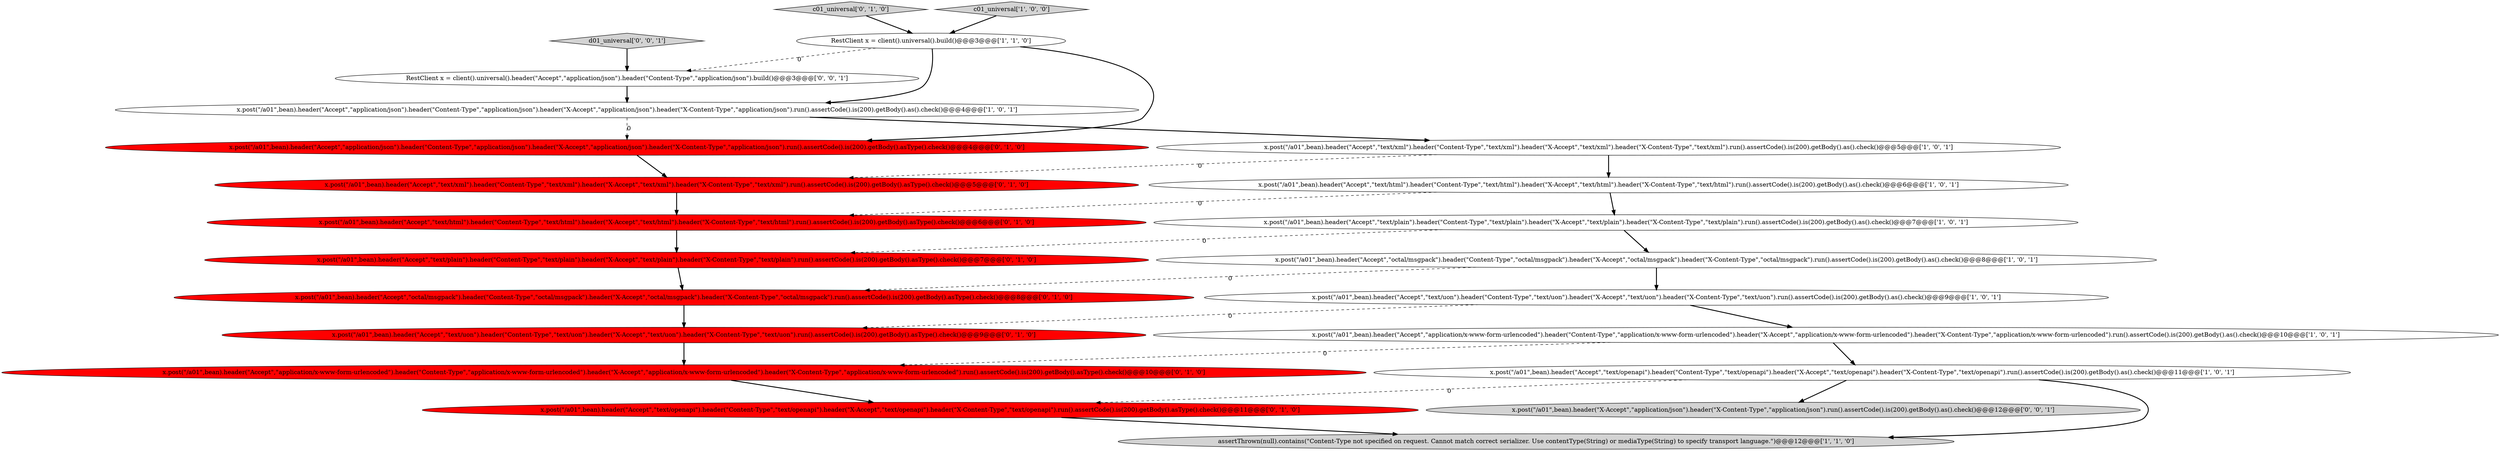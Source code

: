 digraph {
5 [style = filled, label = "RestClient x = client().universal().build()@@@3@@@['1', '1', '0']", fillcolor = white, shape = ellipse image = "AAA0AAABBB1BBB"];
10 [style = filled, label = "x.post(\"/a01\",bean).header(\"Accept\",\"text/plain\").header(\"Content-Type\",\"text/plain\").header(\"X-Accept\",\"text/plain\").header(\"X-Content-Type\",\"text/plain\").run().assertCode().is(200).getBody().as().check()@@@7@@@['1', '0', '1']", fillcolor = white, shape = ellipse image = "AAA0AAABBB1BBB"];
4 [style = filled, label = "assertThrown(null).contains(\"Content-Type not specified on request. Cannot match correct serializer. Use contentType(String) or mediaType(String) to specify transport language.\")@@@12@@@['1', '1', '0']", fillcolor = lightgray, shape = ellipse image = "AAA0AAABBB1BBB"];
6 [style = filled, label = "x.post(\"/a01\",bean).header(\"Accept\",\"octal/msgpack\").header(\"Content-Type\",\"octal/msgpack\").header(\"X-Accept\",\"octal/msgpack\").header(\"X-Content-Type\",\"octal/msgpack\").run().assertCode().is(200).getBody().as().check()@@@8@@@['1', '0', '1']", fillcolor = white, shape = ellipse image = "AAA0AAABBB1BBB"];
18 [style = filled, label = "x.post(\"/a01\",bean).header(\"Accept\",\"application/json\").header(\"Content-Type\",\"application/json\").header(\"X-Accept\",\"application/json\").header(\"X-Content-Type\",\"application/json\").run().assertCode().is(200).getBody().asType().check()@@@4@@@['0', '1', '0']", fillcolor = red, shape = ellipse image = "AAA1AAABBB2BBB"];
19 [style = filled, label = "x.post(\"/a01\",bean).header(\"Accept\",\"octal/msgpack\").header(\"Content-Type\",\"octal/msgpack\").header(\"X-Accept\",\"octal/msgpack\").header(\"X-Content-Type\",\"octal/msgpack\").run().assertCode().is(200).getBody().asType().check()@@@8@@@['0', '1', '0']", fillcolor = red, shape = ellipse image = "AAA1AAABBB2BBB"];
14 [style = filled, label = "x.post(\"/a01\",bean).header(\"Accept\",\"text/uon\").header(\"Content-Type\",\"text/uon\").header(\"X-Accept\",\"text/uon\").header(\"X-Content-Type\",\"text/uon\").run().assertCode().is(200).getBody().asType().check()@@@9@@@['0', '1', '0']", fillcolor = red, shape = ellipse image = "AAA1AAABBB2BBB"];
16 [style = filled, label = "x.post(\"/a01\",bean).header(\"Accept\",\"application/x-www-form-urlencoded\").header(\"Content-Type\",\"application/x-www-form-urlencoded\").header(\"X-Accept\",\"application/x-www-form-urlencoded\").header(\"X-Content-Type\",\"application/x-www-form-urlencoded\").run().assertCode().is(200).getBody().asType().check()@@@10@@@['0', '1', '0']", fillcolor = red, shape = ellipse image = "AAA1AAABBB2BBB"];
12 [style = filled, label = "x.post(\"/a01\",bean).header(\"Accept\",\"text/plain\").header(\"Content-Type\",\"text/plain\").header(\"X-Accept\",\"text/plain\").header(\"X-Content-Type\",\"text/plain\").run().assertCode().is(200).getBody().asType().check()@@@7@@@['0', '1', '0']", fillcolor = red, shape = ellipse image = "AAA1AAABBB2BBB"];
22 [style = filled, label = "x.post(\"/a01\",bean).header(\"X-Accept\",\"application/json\").header(\"X-Content-Type\",\"application/json\").run().assertCode().is(200).getBody().as().check()@@@12@@@['0', '0', '1']", fillcolor = lightgray, shape = ellipse image = "AAA0AAABBB3BBB"];
11 [style = filled, label = "x.post(\"/a01\",bean).header(\"Accept\",\"text/openapi\").header(\"Content-Type\",\"text/openapi\").header(\"X-Accept\",\"text/openapi\").header(\"X-Content-Type\",\"text/openapi\").run().assertCode().is(200).getBody().asType().check()@@@11@@@['0', '1', '0']", fillcolor = red, shape = ellipse image = "AAA1AAABBB2BBB"];
21 [style = filled, label = "d01_universal['0', '0', '1']", fillcolor = lightgray, shape = diamond image = "AAA0AAABBB3BBB"];
13 [style = filled, label = "c01_universal['0', '1', '0']", fillcolor = lightgray, shape = diamond image = "AAA0AAABBB2BBB"];
3 [style = filled, label = "x.post(\"/a01\",bean).header(\"Accept\",\"text/html\").header(\"Content-Type\",\"text/html\").header(\"X-Accept\",\"text/html\").header(\"X-Content-Type\",\"text/html\").run().assertCode().is(200).getBody().as().check()@@@6@@@['1', '0', '1']", fillcolor = white, shape = ellipse image = "AAA0AAABBB1BBB"];
17 [style = filled, label = "x.post(\"/a01\",bean).header(\"Accept\",\"text/xml\").header(\"Content-Type\",\"text/xml\").header(\"X-Accept\",\"text/xml\").header(\"X-Content-Type\",\"text/xml\").run().assertCode().is(200).getBody().asType().check()@@@5@@@['0', '1', '0']", fillcolor = red, shape = ellipse image = "AAA1AAABBB2BBB"];
2 [style = filled, label = "x.post(\"/a01\",bean).header(\"Accept\",\"text/xml\").header(\"Content-Type\",\"text/xml\").header(\"X-Accept\",\"text/xml\").header(\"X-Content-Type\",\"text/xml\").run().assertCode().is(200).getBody().as().check()@@@5@@@['1', '0', '1']", fillcolor = white, shape = ellipse image = "AAA0AAABBB1BBB"];
9 [style = filled, label = "x.post(\"/a01\",bean).header(\"Accept\",\"application/x-www-form-urlencoded\").header(\"Content-Type\",\"application/x-www-form-urlencoded\").header(\"X-Accept\",\"application/x-www-form-urlencoded\").header(\"X-Content-Type\",\"application/x-www-form-urlencoded\").run().assertCode().is(200).getBody().as().check()@@@10@@@['1', '0', '1']", fillcolor = white, shape = ellipse image = "AAA0AAABBB1BBB"];
15 [style = filled, label = "x.post(\"/a01\",bean).header(\"Accept\",\"text/html\").header(\"Content-Type\",\"text/html\").header(\"X-Accept\",\"text/html\").header(\"X-Content-Type\",\"text/html\").run().assertCode().is(200).getBody().asType().check()@@@6@@@['0', '1', '0']", fillcolor = red, shape = ellipse image = "AAA1AAABBB2BBB"];
0 [style = filled, label = "x.post(\"/a01\",bean).header(\"Accept\",\"text/uon\").header(\"Content-Type\",\"text/uon\").header(\"X-Accept\",\"text/uon\").header(\"X-Content-Type\",\"text/uon\").run().assertCode().is(200).getBody().as().check()@@@9@@@['1', '0', '1']", fillcolor = white, shape = ellipse image = "AAA0AAABBB1BBB"];
1 [style = filled, label = "c01_universal['1', '0', '0']", fillcolor = lightgray, shape = diamond image = "AAA0AAABBB1BBB"];
8 [style = filled, label = "x.post(\"/a01\",bean).header(\"Accept\",\"application/json\").header(\"Content-Type\",\"application/json\").header(\"X-Accept\",\"application/json\").header(\"X-Content-Type\",\"application/json\").run().assertCode().is(200).getBody().as().check()@@@4@@@['1', '0', '1']", fillcolor = white, shape = ellipse image = "AAA0AAABBB1BBB"];
20 [style = filled, label = "RestClient x = client().universal().header(\"Accept\",\"application/json\").header(\"Content-Type\",\"application/json\").build()@@@3@@@['0', '0', '1']", fillcolor = white, shape = ellipse image = "AAA0AAABBB3BBB"];
7 [style = filled, label = "x.post(\"/a01\",bean).header(\"Accept\",\"text/openapi\").header(\"Content-Type\",\"text/openapi\").header(\"X-Accept\",\"text/openapi\").header(\"X-Content-Type\",\"text/openapi\").run().assertCode().is(200).getBody().as().check()@@@11@@@['1', '0', '1']", fillcolor = white, shape = ellipse image = "AAA0AAABBB1BBB"];
1->5 [style = bold, label=""];
14->16 [style = bold, label=""];
5->8 [style = bold, label=""];
0->9 [style = bold, label=""];
9->16 [style = dashed, label="0"];
16->11 [style = bold, label=""];
2->3 [style = bold, label=""];
11->4 [style = bold, label=""];
10->12 [style = dashed, label="0"];
7->11 [style = dashed, label="0"];
18->17 [style = bold, label=""];
6->0 [style = bold, label=""];
5->18 [style = bold, label=""];
7->4 [style = bold, label=""];
9->7 [style = bold, label=""];
2->17 [style = dashed, label="0"];
10->6 [style = bold, label=""];
5->20 [style = dashed, label="0"];
0->14 [style = dashed, label="0"];
3->10 [style = bold, label=""];
7->22 [style = bold, label=""];
20->8 [style = bold, label=""];
21->20 [style = bold, label=""];
19->14 [style = bold, label=""];
8->2 [style = bold, label=""];
6->19 [style = dashed, label="0"];
17->15 [style = bold, label=""];
13->5 [style = bold, label=""];
3->15 [style = dashed, label="0"];
8->18 [style = dashed, label="0"];
15->12 [style = bold, label=""];
12->19 [style = bold, label=""];
}
